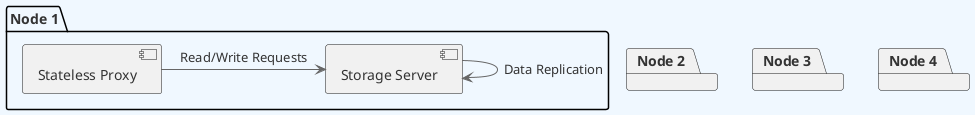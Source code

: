 @startuml Architecture
skinparam backgroundColor #F0F8FF
skinparam defaultFontColor #333333
skinparam arrowColor #666666

' Define borders for all elements
skinparam entity {
  BorderColor #666666
  BackgroundColor #DDDDDD
}

skinparam control {
  BorderColor #666666
  BackgroundColor #DDDDDD
}

skinparam participant {
  BorderColor #666666
  BackgroundColor #DDDDDD
}



package "Node 1" {
    [Stateless Proxy]
    [Storage Server]
}

package "Node 2" {
    [Stateless Proxy]
    [Storage Server]
}

package "Node 3" {
    [Stateless Proxy]
    [Storage Server]
}

package "Node 4" {
    [Stateless Proxy]
    [Storage Server]
}

[Stateless Proxy] -> [Storage Server] : Read/Write Requests
[Storage Server] -> [Storage Server] : Data Replication

@enduml
